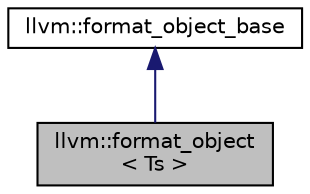 digraph "llvm::format_object&lt; Ts &gt;"
{
 // LATEX_PDF_SIZE
  bgcolor="transparent";
  edge [fontname="Helvetica",fontsize="10",labelfontname="Helvetica",labelfontsize="10"];
  node [fontname="Helvetica",fontsize="10",shape="box"];
  Node1 [label="llvm::format_object\l\< Ts \>",height=0.2,width=0.4,color="black", fillcolor="grey75", style="filled", fontcolor="black",tooltip=" "];
  Node2 -> Node1 [dir="back",color="midnightblue",fontsize="10",style="solid",fontname="Helvetica"];
  Node2 [label="llvm::format_object_base",height=0.2,width=0.4,color="black",URL="$classllvm_1_1format__object__base.html",tooltip="This is a helper class used for handling formatted output."];
}
